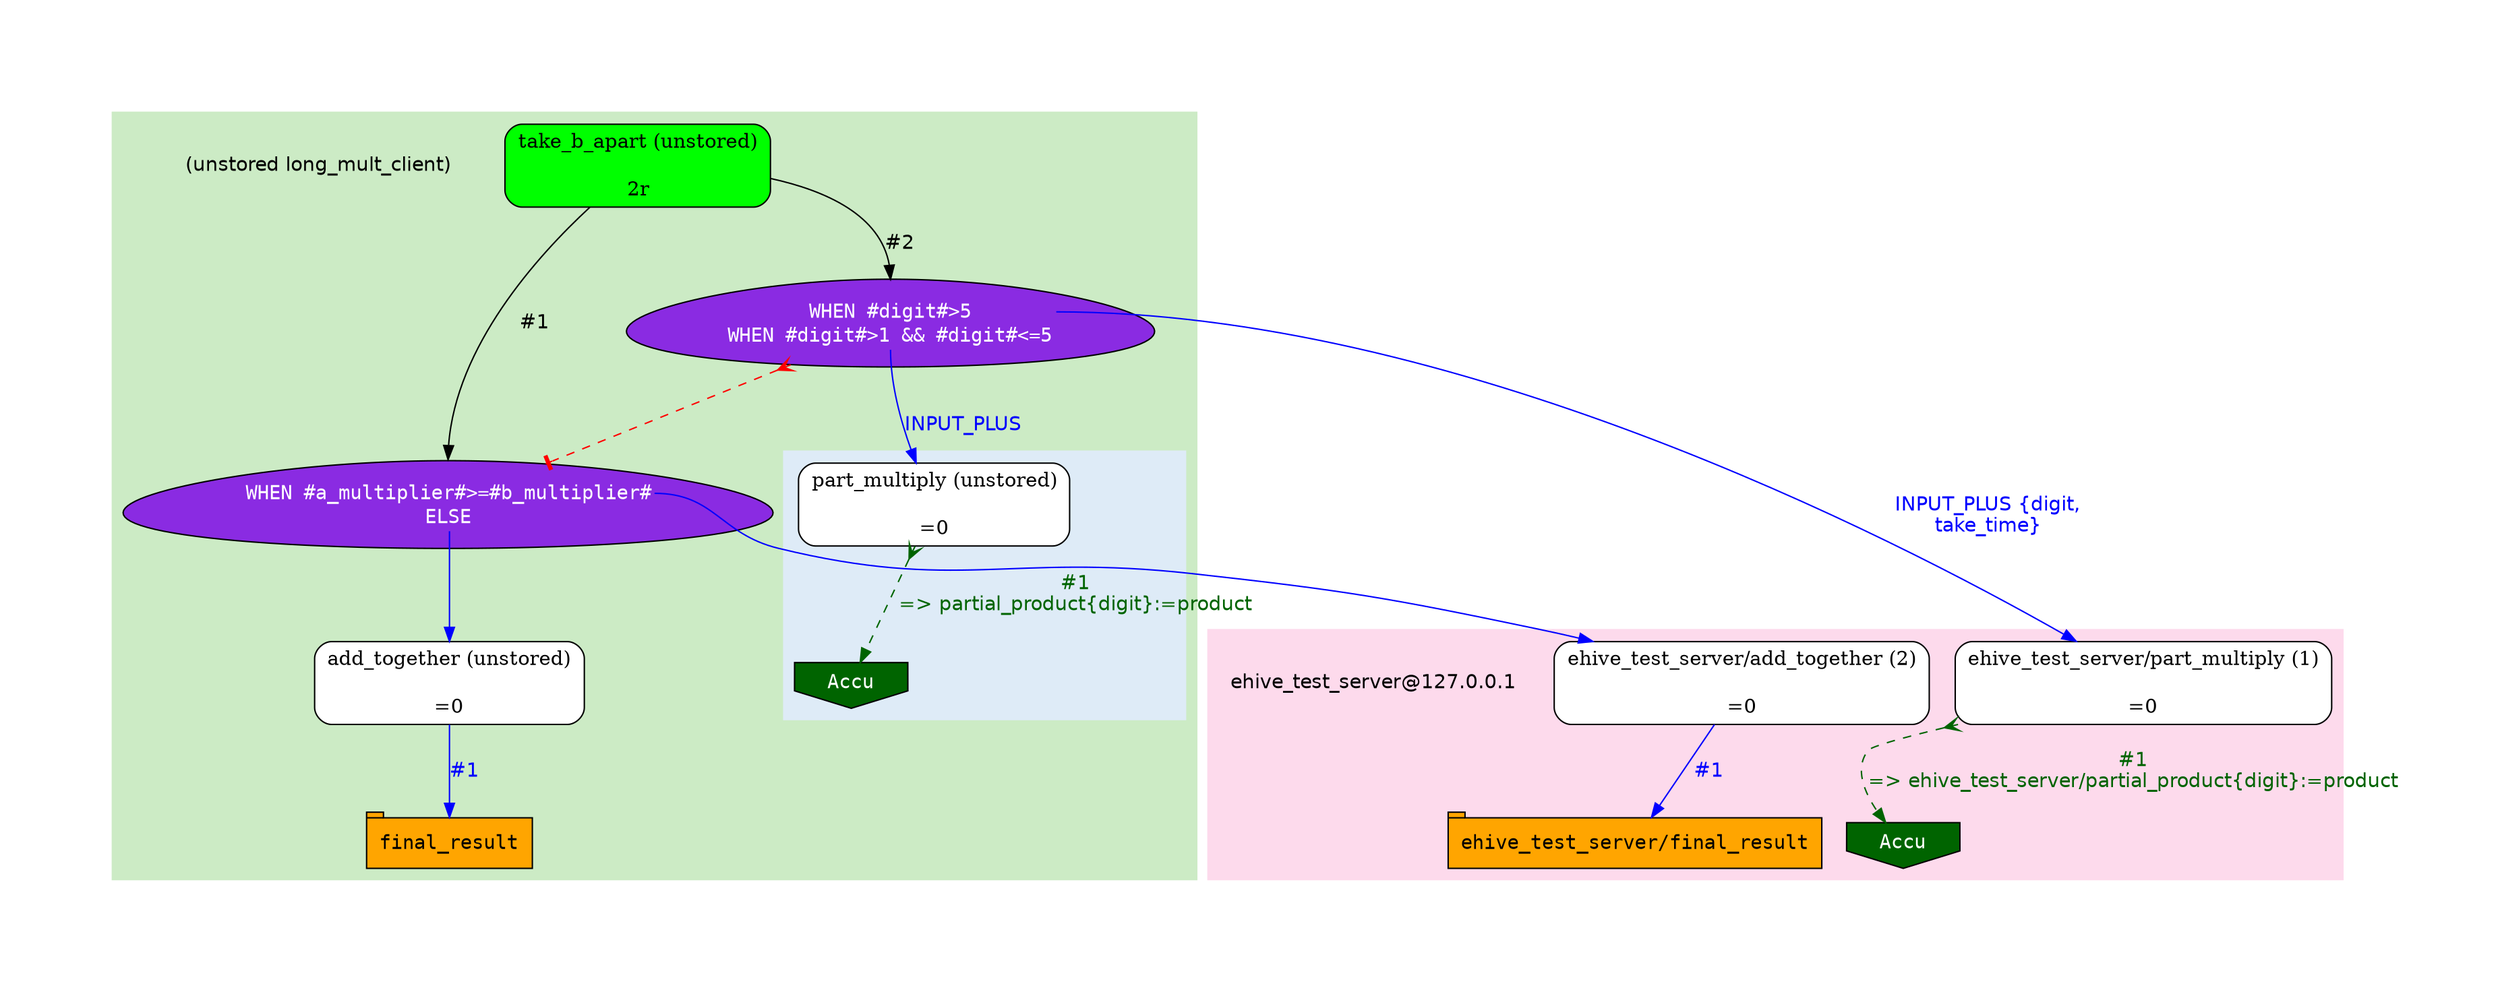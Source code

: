digraph test {
	ratio="compress"; concentrate = "true"; name = "AnalysisWorkflow"; pad = "1.0";
	analysis_take_b_apart [fillcolor="green", fontname="Times-Roman", label=<<table border="0" cellborder="0" cellspacing="0" cellpadding="1"><tr><td colspan="1">take_b_apart (unstored)</td></tr><tr><td colspan="1"> </td></tr><tr><td bgcolor="green" width="100%">2r</td></tr></table>>, shape="Mrecord", style="filled"];
	dfr_p1_mp [fillcolor="blueviolet", fontcolor="white", fontname="Courier", label=<<table border="0" cellborder="0" cellspacing="0" cellpadding="1">i<tr><td></td></tr><tr><td port="cond_0">WHEN #a_multiplier#&gt;=#b_multiplier#</td></tr><tr><td port="cond_1">ELSE</td></tr></table>>, shape="egg", style="filled"];
	foreign_analysis_ehive_test_server__add_together [fillcolor="white", fontname="Times-Roman", label=<<table border="0" cellborder="0" cellspacing="0" cellpadding="1"><tr><td colspan="1">ehive_test_server/add_together (2)</td></tr><tr><td colspan="1"> </td></tr><tr><td>=0</td></tr></table>>, shape="Mrecord", style="filled"];
	table_ehive_test_server__final_result [fillcolor="orange", fontcolor="black", fontname="Courier", label=<<table border="0" cellborder="0" cellspacing="0" cellpadding="1"><tr><td colspan="1">ehive_test_server/final_result</td></tr></table>>, shape="tab", style="filled"];
	analysis_add_together [fillcolor="white", fontname="Times-Roman", label=<<table border="0" cellborder="0" cellspacing="0" cellpadding="1"><tr><td colspan="1">add_together (unstored)</td></tr><tr><td colspan="1"> </td></tr><tr><td>=0</td></tr></table>>, shape="Mrecord", style="filled"];
	table_final_result [fillcolor="orange", fontcolor="black", fontname="Courier", label=<<table border="0" cellborder="0" cellspacing="0" cellpadding="1"><tr><td colspan="1">final_result</td></tr></table>>, shape="tab", style="filled"];
	dfr_p2_mp [fillcolor="blueviolet", fontcolor="white", fontname="Courier", label=<<table border="0" cellborder="0" cellspacing="0" cellpadding="1">i<tr><td></td></tr><tr><td port="cond_0">WHEN #digit#&gt;5</td></tr><tr><td port="cond_1">WHEN #digit#&gt;1 &amp;&amp; #digit#&lt;=5</td></tr></table>>, shape="egg", style="filled"];
	foreign_analysis_ehive_test_server__part_multiply [fillcolor="white", fontname="Times-Roman", label=<<table border="0" cellborder="0" cellspacing="0" cellpadding="1"><tr><td colspan="1">ehive_test_server/part_multiply (1)</td></tr><tr><td colspan="1"> </td></tr><tr><td>=0</td></tr></table>>, shape="Mrecord", style="filled"];
	sink_long_mult_server [fillcolor="darkgreen", fontcolor="white", fontname="Courier", label="Accu", shape="invhouse", style="filled"];
	analysis_part_multiply [fillcolor="white", fontname="Times-Roman", label=<<table border="0" cellborder="0" cellspacing="0" cellpadding="1"><tr><td colspan="1">part_multiply (unstored)</td></tr><tr><td colspan="1"> </td></tr><tr><td>=0</td></tr></table>>, shape="Mrecord", style="filled"];
	sink_dfr_p1_mp [fillcolor="darkgreen", fontcolor="white", fontname="Courier", label="Accu", shape="invhouse", style="filled"];
	pipelabel_long_mult_client [fontname="Helvetica", label="(unstored long_mult_client)", shape="plaintext"];
	pipelabel_long_mult_server [fontname="Helvetica", label="ehive_test_server@127.0.0.1", shape="plaintext"];
	analysis_add_together -> table_final_result [color="blue", fontcolor="blue", fontname="Helvetica", label="#1\n"];
	analysis_part_multiply -> sink_dfr_p1_mp [arrowtail="crow", color="darkgreen", dir="both", fontcolor="darkgreen", fontname="Helvetica", label="#1\n=> partial_product{digit}:=product", style="dashed"];
	analysis_take_b_apart -> dfr_p1_mp [arrowhead="normal", color="black", fontcolor="black", fontname="Helvetica", headport="n", label="#1"];
	analysis_take_b_apart -> dfr_p2_mp [arrowhead="normal", color="black", fontcolor="black", fontname="Helvetica", headport="n", label="#2"];
	dfr_p1_mp -> analysis_add_together [color="blue", fontcolor="blue", fontname="Helvetica", label="\n", tailport="cond_1"];
	dfr_p1_mp -> foreign_analysis_ehive_test_server__add_together [color="blue", fontcolor="blue", fontname="Helvetica", label="\n", tailport="cond_0"];
	dfr_p2_mp -> analysis_part_multiply [color="blue", fontcolor="blue", fontname="Helvetica", label="\nINPUT_PLUS ", tailport="cond_1"];
	dfr_p2_mp -> dfr_p1_mp [arrowhead="tee", arrowtail="crow", color="red", dir="both", style="dashed"];
	dfr_p2_mp -> foreign_analysis_ehive_test_server__part_multiply [color="blue", fontcolor="blue", fontname="Helvetica", label="\nINPUT_PLUS {digit,\ntake_time}", tailport="cond_0"];
	foreign_analysis_ehive_test_server__add_together -> table_ehive_test_server__final_result [color="blue", fontcolor="blue", fontname="Helvetica", label="#1\n"];
	foreign_analysis_ehive_test_server__part_multiply -> sink_long_mult_server [arrowtail="crow", color="darkgreen", dir="both", fontcolor="darkgreen", fontname="Helvetica", label="#1\n=> ehive_test_server/partial_product{digit}:=product", style="dashed"];

subgraph cluster_cl_long_mult_client {
	style=filled;
	colorscheme=pastel19;
	color=3;
	pipelabel_long_mult_client;
	analysis_take_b_apart;
	dfr_p1_mp;
	subgraph cluster_cl_dfr_p1_mp {
		style=filled;
		colorscheme=blues9;
		color=2;
		analysis_part_multiply;
		sink_dfr_p1_mp;
	}
	dfr_p2_mp;
	analysis_add_together;
	table_final_result;
}
subgraph cluster_cl_long_mult_server {
	style=filled;
	colorscheme=pastel19;
	color=8;
	pipelabel_long_mult_server;
	foreign_analysis_ehive_test_server__add_together;
	table_ehive_test_server__final_result;
	foreign_analysis_ehive_test_server__part_multiply;
	sink_long_mult_server;
}
}
